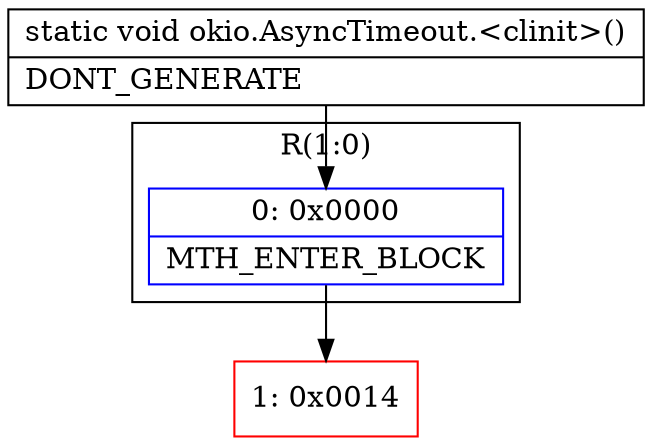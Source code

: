 digraph "CFG forokio.AsyncTimeout.\<clinit\>()V" {
subgraph cluster_Region_850287281 {
label = "R(1:0)";
node [shape=record,color=blue];
Node_0 [shape=record,label="{0\:\ 0x0000|MTH_ENTER_BLOCK\l}"];
}
Node_1 [shape=record,color=red,label="{1\:\ 0x0014}"];
MethodNode[shape=record,label="{static void okio.AsyncTimeout.\<clinit\>()  | DONT_GENERATE\l}"];
MethodNode -> Node_0;
Node_0 -> Node_1;
}

